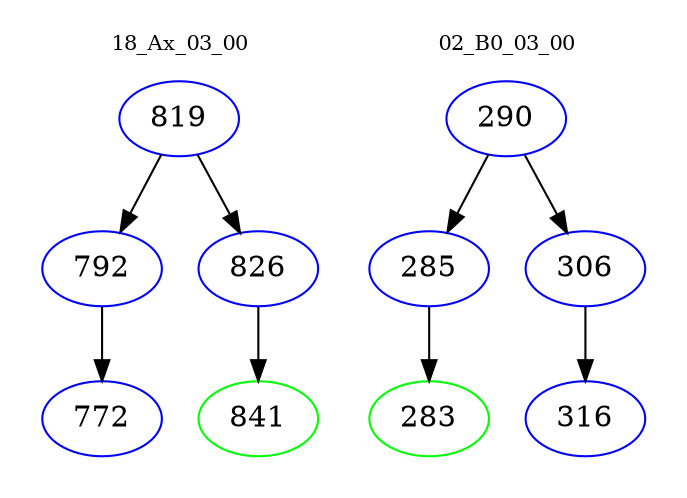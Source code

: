 digraph{
subgraph cluster_0 {
color = white
label = "18_Ax_03_00";
fontsize=10;
T0_819 [label="819", color="blue"]
T0_819 -> T0_792 [color="black"]
T0_792 [label="792", color="blue"]
T0_792 -> T0_772 [color="black"]
T0_772 [label="772", color="blue"]
T0_819 -> T0_826 [color="black"]
T0_826 [label="826", color="blue"]
T0_826 -> T0_841 [color="black"]
T0_841 [label="841", color="green"]
}
subgraph cluster_1 {
color = white
label = "02_B0_03_00";
fontsize=10;
T1_290 [label="290", color="blue"]
T1_290 -> T1_285 [color="black"]
T1_285 [label="285", color="blue"]
T1_285 -> T1_283 [color="black"]
T1_283 [label="283", color="green"]
T1_290 -> T1_306 [color="black"]
T1_306 [label="306", color="blue"]
T1_306 -> T1_316 [color="black"]
T1_316 [label="316", color="blue"]
}
}
